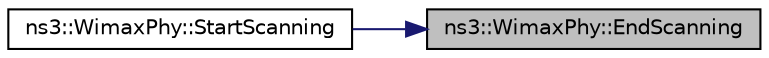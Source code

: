 digraph "ns3::WimaxPhy::EndScanning"
{
 // LATEX_PDF_SIZE
  edge [fontname="Helvetica",fontsize="10",labelfontname="Helvetica",labelfontsize="10"];
  node [fontname="Helvetica",fontsize="10",shape=record];
  rankdir="RL";
  Node1 [label="ns3::WimaxPhy::EndScanning",height=0.2,width=0.4,color="black", fillcolor="grey75", style="filled", fontcolor="black",tooltip="End scanning."];
  Node1 -> Node2 [dir="back",color="midnightblue",fontsize="10",style="solid",fontname="Helvetica"];
  Node2 [label="ns3::WimaxPhy::StartScanning",height=0.2,width=0.4,color="black", fillcolor="white", style="filled",URL="$classns3_1_1_wimax_phy.html#a5c698b7cd87044b36b68b19d509acdf0",tooltip="scan a frequency for maximum timeout seconds and call the callback if the frequency can be used"];
}
